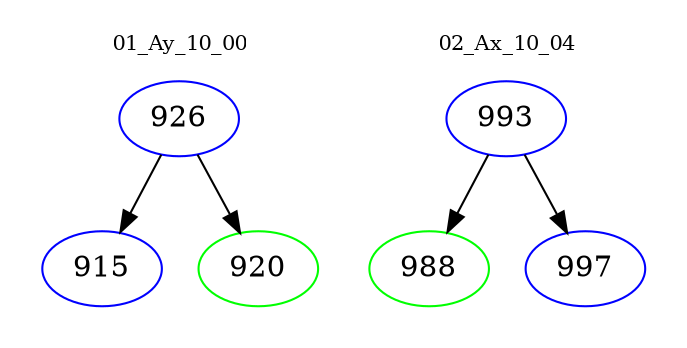 digraph{
subgraph cluster_0 {
color = white
label = "01_Ay_10_00";
fontsize=10;
T0_926 [label="926", color="blue"]
T0_926 -> T0_915 [color="black"]
T0_915 [label="915", color="blue"]
T0_926 -> T0_920 [color="black"]
T0_920 [label="920", color="green"]
}
subgraph cluster_1 {
color = white
label = "02_Ax_10_04";
fontsize=10;
T1_993 [label="993", color="blue"]
T1_993 -> T1_988 [color="black"]
T1_988 [label="988", color="green"]
T1_993 -> T1_997 [color="black"]
T1_997 [label="997", color="blue"]
}
}

